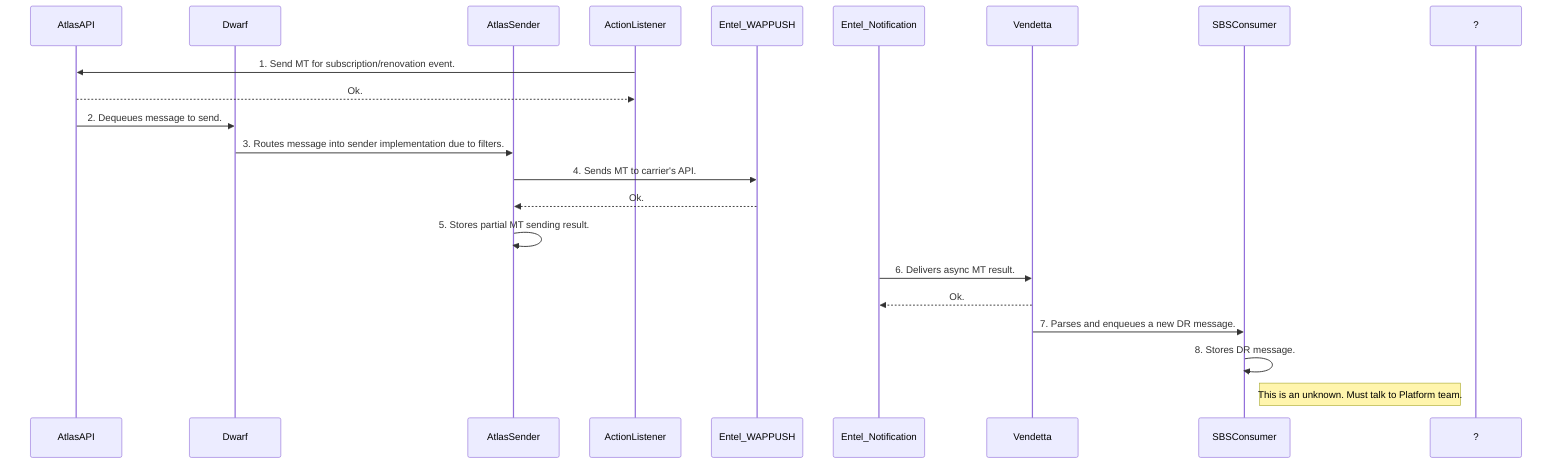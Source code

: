 sequenceDiagram
    participant AtlasAPI
    participant Dwarf
    participant AtlasSender
    participant ActionListener
    participant Entel_WAPPUSH
    participant Entel_Notification
    participant Vendetta
    participant SBSConsumer
    participant ?

    ActionListener->>AtlasAPI: 1. Send MT for subscription/renovation event.
    AtlasAPI-->>ActionListener: Ok.
    AtlasAPI->>Dwarf: 2. Dequeues message to send.
    Dwarf->>AtlasSender: 3. Routes message into sender implementation due to filters.
    AtlasSender->>Entel_WAPPUSH: 4. Sends MT to carrier's API.
    Entel_WAPPUSH-->>AtlasSender: Ok.
    AtlasSender->>AtlasSender: 5. Stores partial MT sending result.
    Entel_Notification->>Vendetta: 6. Delivers async MT result.
    Vendetta-->>Entel_Notification: Ok.
    Vendetta->>SBSConsumer: 7. Parses and enqueues a new DR message.
    SBSConsumer->>SBSConsumer: 8. Stores DR message.
    Note right of SBSConsumer: This is an unknown. Must talk to Platform team.